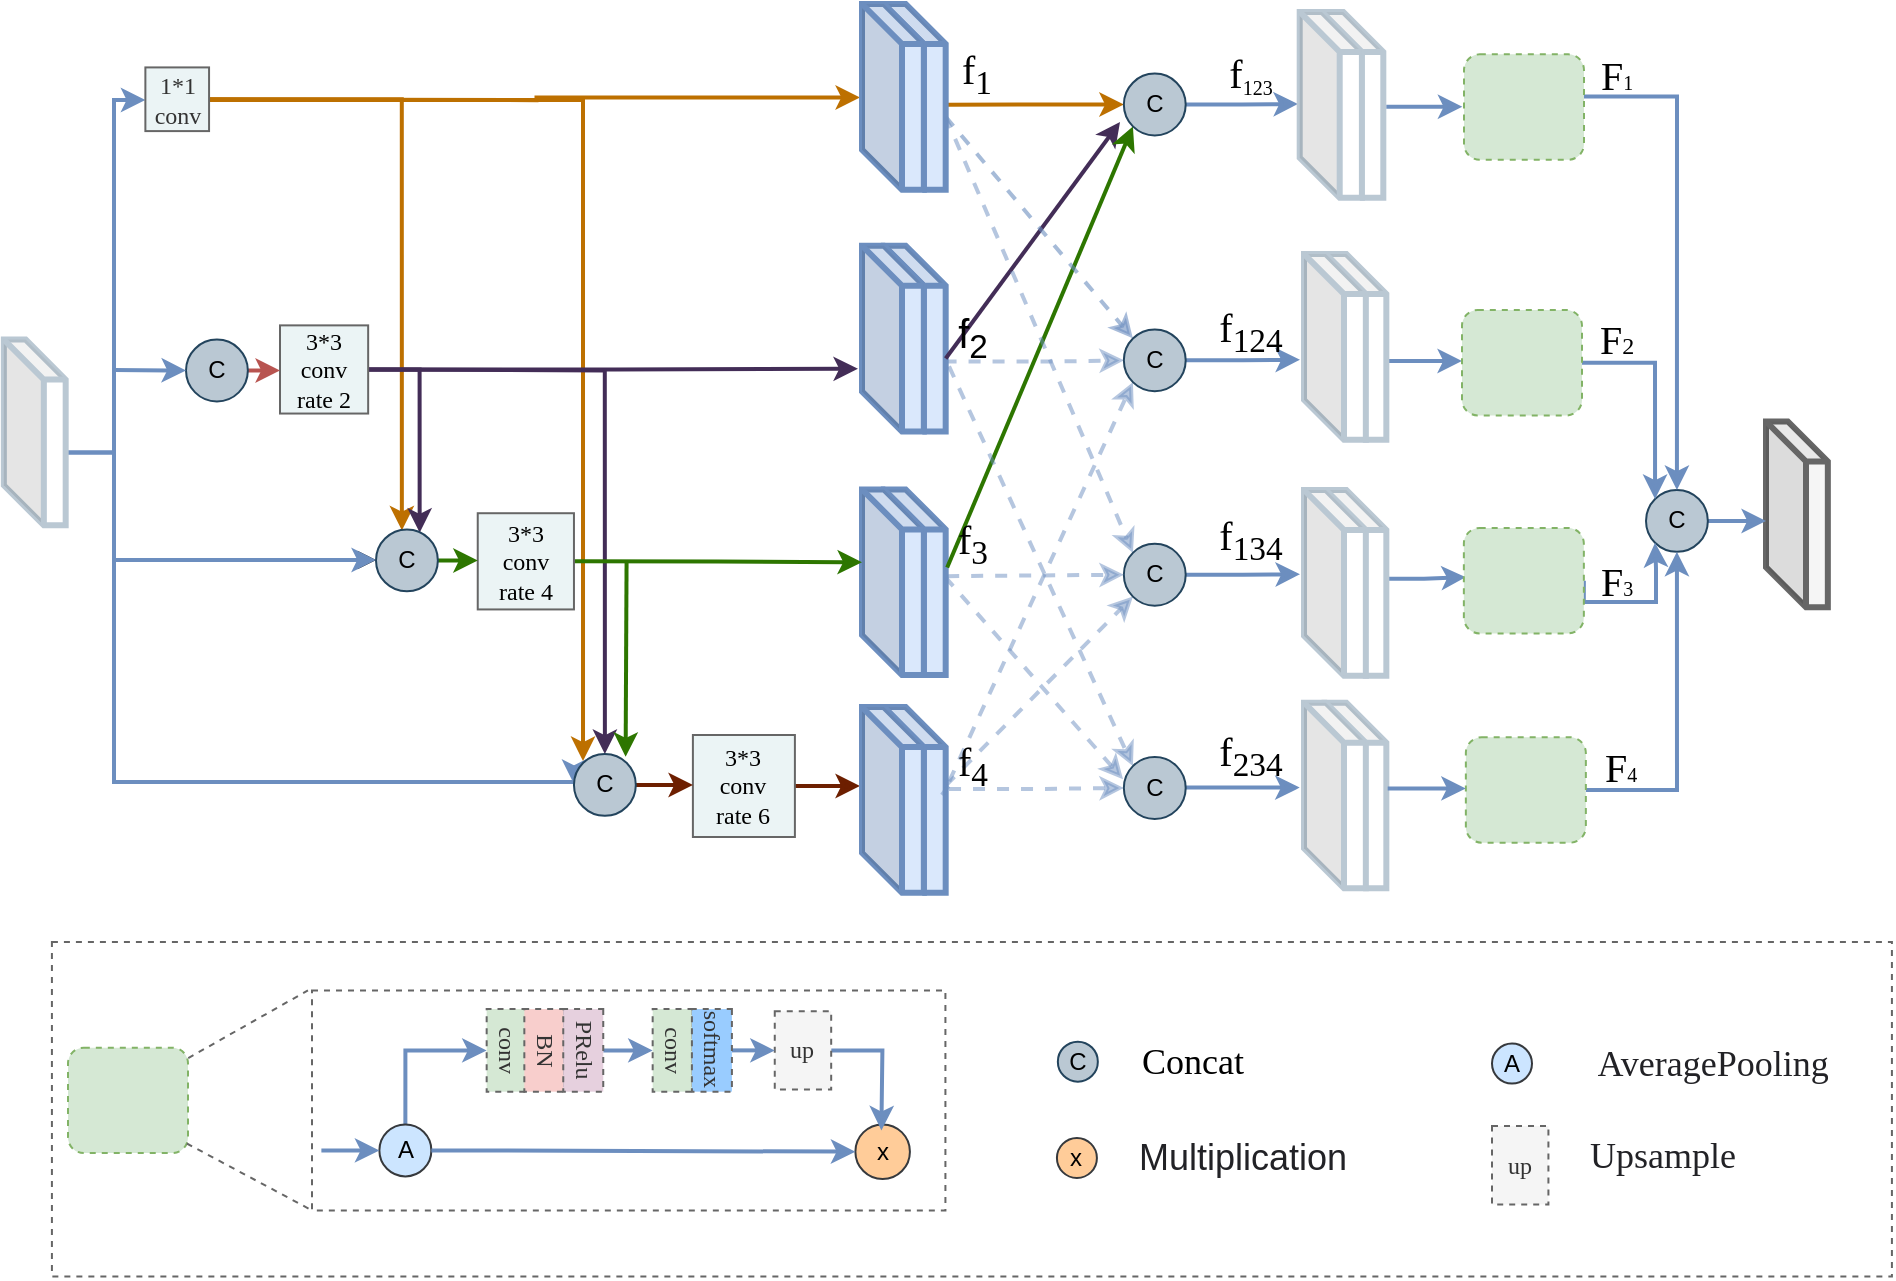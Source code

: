 <mxfile version="15.2.9" type="github">
  <diagram id="ucmeDUE8PjvUyTsY_A71" name="Page-1">
    <mxGraphModel dx="2452" dy="-322" grid="1" gridSize="10" guides="1" tooltips="1" connect="1" arrows="1" fold="1" page="1" pageScale="1" pageWidth="827" pageHeight="1169" math="0" shadow="0">
      <root>
        <mxCell id="0" />
        <mxCell id="1" parent="0" />
        <mxCell id="ZjDHKOjExT786DWHT1Mi-3" style="edgeStyle=orthogonalEdgeStyle;rounded=0;orthogonalLoop=1;jettySize=auto;html=1;exitX=0;exitY=0;exitDx=30.922;exitDy=56.429;exitPerimeter=0;strokeColor=#6C8EBF;strokeWidth=2;" parent="1" target="WGSE6rdhL_hBCYRlnlbb-167" edge="1">
          <mxGeometry relative="1" as="geometry">
            <mxPoint x="-580.158" y="1605.239" as="sourcePoint" />
            <mxPoint x="-541" y="1439" as="targetPoint" />
            <Array as="points">
              <mxPoint x="-553" y="1605" />
              <mxPoint x="-553" y="1429" />
            </Array>
          </mxGeometry>
        </mxCell>
        <mxCell id="cVw8dc1-TvIYtdiTkvWI-6" style="edgeStyle=orthogonalEdgeStyle;rounded=0;orthogonalLoop=1;jettySize=auto;html=1;exitX=0;exitY=0;exitDx=30.922;exitDy=56.429;exitPerimeter=0;strokeColor=#6C8EBF;strokeWidth=2;" edge="1" parent="1">
          <mxGeometry relative="1" as="geometry">
            <mxPoint x="-580.158" y="1605.239" as="sourcePoint" />
            <mxPoint x="-323" y="1771" as="targetPoint" />
            <Array as="points">
              <mxPoint x="-553" y="1605" />
              <mxPoint x="-553" y="1770" />
              <mxPoint x="-323" y="1770" />
            </Array>
          </mxGeometry>
        </mxCell>
        <mxCell id="WGSE6rdhL_hBCYRlnlbb-162" value="" style="shape=cube;whiteSpace=wrap;html=1;boundedLbl=1;backgroundOutline=1;darkOpacity=0.05;darkOpacity2=0.1;strokeColor=#BAC8D3;strokeWidth=3;" parent="1" vertex="1">
          <mxGeometry x="-608.08" y="1548.811" width="30.922" height="92.857" as="geometry" />
        </mxCell>
        <mxCell id="ZjDHKOjExT786DWHT1Mi-12" style="edgeStyle=orthogonalEdgeStyle;rounded=0;orthogonalLoop=1;jettySize=auto;html=1;exitX=1;exitY=0.5;exitDx=0;exitDy=0;entryX=0;entryY=0;entryDx=0;entryDy=0;strokeColor=#BD7000;strokeWidth=2;fillColor=#f0a30a;" parent="1" edge="1">
          <mxGeometry relative="1" as="geometry">
            <mxPoint x="-509.47" y="1436.52" as="sourcePoint" />
            <mxPoint x="-318.488" y="1759.525" as="targetPoint" />
            <Array as="points">
              <mxPoint x="-509" y="1429" />
              <mxPoint x="-318" y="1429" />
            </Array>
          </mxGeometry>
        </mxCell>
        <mxCell id="cVw8dc1-TvIYtdiTkvWI-1" style="edgeStyle=orthogonalEdgeStyle;rounded=0;orthogonalLoop=1;jettySize=auto;html=1;exitX=1;exitY=0.5;exitDx=0;exitDy=0;fillColor=#f0a30a;strokeColor=#BD7000;strokeWidth=2;entryX=-0.032;entryY=0.503;entryDx=0;entryDy=0;entryPerimeter=0;" edge="1" parent="1" target="WGSE6rdhL_hBCYRlnlbb-219">
          <mxGeometry relative="1" as="geometry">
            <mxPoint x="-160" y="1430" as="targetPoint" />
            <mxPoint x="-505.47" y="1428.63" as="sourcePoint" />
          </mxGeometry>
        </mxCell>
        <mxCell id="cVw8dc1-TvIYtdiTkvWI-8" style="edgeStyle=orthogonalEdgeStyle;rounded=0;orthogonalLoop=1;jettySize=auto;html=1;exitX=1;exitY=0.5;exitDx=0;exitDy=0;entryX=0.418;entryY=0.015;entryDx=0;entryDy=0;entryPerimeter=0;fillColor=#f0a30a;strokeColor=#BD7000;strokeWidth=2;" edge="1" parent="1" source="WGSE6rdhL_hBCYRlnlbb-167" target="WGSE6rdhL_hBCYRlnlbb-180">
          <mxGeometry relative="1" as="geometry" />
        </mxCell>
        <mxCell id="WGSE6rdhL_hBCYRlnlbb-167" value="&lt;font face=&quot;Times New Roman&quot;&gt;1*1&lt;br&gt;conv&lt;/font&gt;" style="whiteSpace=wrap;html=1;aspect=fixed;strokeWidth=1;fillColor=#EBF4F5;strokeColor=#666666;fontColor=#333333;" parent="1" vertex="1">
          <mxGeometry x="-537.31" y="1412.71" width="31.84" height="31.84" as="geometry" />
        </mxCell>
        <mxCell id="WGSE6rdhL_hBCYRlnlbb-168" style="edgeStyle=orthogonalEdgeStyle;rounded=0;orthogonalLoop=1;jettySize=auto;html=1;exitX=1;exitY=0.5;exitDx=0;exitDy=0;strokeWidth=2;fillColor=#76608a;strokeColor=#432D57;entryX=-0.065;entryY=0.663;entryDx=0;entryDy=0;entryPerimeter=0;" parent="1" source="WGSE6rdhL_hBCYRlnlbb-171" target="WGSE6rdhL_hBCYRlnlbb-220" edge="1">
          <mxGeometry relative="1" as="geometry">
            <mxPoint x="-157" y="1564" as="targetPoint" />
          </mxGeometry>
        </mxCell>
        <mxCell id="cVw8dc1-TvIYtdiTkvWI-9" style="edgeStyle=orthogonalEdgeStyle;rounded=0;orthogonalLoop=1;jettySize=auto;html=1;exitX=1;exitY=0.5;exitDx=0;exitDy=0;entryX=0.706;entryY=0.051;entryDx=0;entryDy=0;entryPerimeter=0;fillColor=#76608a;strokeColor=#432D57;strokeWidth=2;" edge="1" parent="1" source="WGSE6rdhL_hBCYRlnlbb-171" target="WGSE6rdhL_hBCYRlnlbb-180">
          <mxGeometry relative="1" as="geometry">
            <mxPoint x="-390" y="1630" as="targetPoint" />
          </mxGeometry>
        </mxCell>
        <mxCell id="cVw8dc1-TvIYtdiTkvWI-10" style="edgeStyle=orthogonalEdgeStyle;rounded=0;orthogonalLoop=1;jettySize=auto;html=1;exitX=1;exitY=0.5;exitDx=0;exitDy=0;fillColor=#76608a;strokeColor=#432D57;strokeWidth=2;entryX=0.5;entryY=0;entryDx=0;entryDy=0;" edge="1" parent="1" target="WGSE6rdhL_hBCYRlnlbb-182">
          <mxGeometry relative="1" as="geometry">
            <mxPoint x="-427.92" y="1563.73" as="sourcePoint" />
            <mxPoint x="-309.555" y="1737.997" as="targetPoint" />
          </mxGeometry>
        </mxCell>
        <mxCell id="WGSE6rdhL_hBCYRlnlbb-171" value="&lt;font face=&quot;Times New Roman&quot;&gt;3*3&lt;br&gt;conv&lt;br&gt;rate 2&lt;/font&gt;" style="whiteSpace=wrap;html=1;aspect=fixed;strokeWidth=1;fillColor=#EBF4F5;strokeColor=#666666;" parent="1" vertex="1">
          <mxGeometry x="-470" y="1541.69" width="44.08" height="44.08" as="geometry" />
        </mxCell>
        <mxCell id="cVw8dc1-TvIYtdiTkvWI-24" style="edgeStyle=orthogonalEdgeStyle;rounded=0;orthogonalLoop=1;jettySize=auto;html=1;exitX=1;exitY=0.5;exitDx=0;exitDy=0;strokeColor=#6D1F00;strokeWidth=2;" edge="1" parent="1" source="WGSE6rdhL_hBCYRlnlbb-176">
          <mxGeometry relative="1" as="geometry">
            <mxPoint x="-180" y="1772" as="targetPoint" />
          </mxGeometry>
        </mxCell>
        <mxCell id="WGSE6rdhL_hBCYRlnlbb-176" value="&lt;font face=&quot;Times New Roman&quot;&gt;3*3&lt;br&gt;conv&lt;br&gt;rate 6&lt;/font&gt;" style="whiteSpace=wrap;html=1;aspect=fixed;strokeWidth=1;fillColor=#EBF4F5;strokeColor=#666666;" parent="1" vertex="1">
          <mxGeometry x="-263.55" y="1746.5" width="51" height="51" as="geometry" />
        </mxCell>
        <mxCell id="ZjDHKOjExT786DWHT1Mi-14" style="edgeStyle=orthogonalEdgeStyle;rounded=0;orthogonalLoop=1;jettySize=auto;html=1;exitX=1;exitY=0.5;exitDx=0;exitDy=0;entryX=0;entryY=0.5;entryDx=0;entryDy=0;strokeColor=#6D1F00;strokeWidth=2;fillColor=#a0522d;" parent="1" source="WGSE6rdhL_hBCYRlnlbb-182" target="WGSE6rdhL_hBCYRlnlbb-176" edge="1">
          <mxGeometry relative="1" as="geometry" />
        </mxCell>
        <mxCell id="WGSE6rdhL_hBCYRlnlbb-182" value="C" style="ellipse;whiteSpace=wrap;html=1;aspect=fixed;strokeColor=#23445d;strokeWidth=1;fillColor=#bac8d3;" parent="1" vertex="1">
          <mxGeometry x="-323.016" y="1755.997" width="30.922" height="30.922" as="geometry" />
        </mxCell>
        <mxCell id="WGSE6rdhL_hBCYRlnlbb-183" style="edgeStyle=orthogonalEdgeStyle;rounded=0;orthogonalLoop=1;jettySize=auto;html=1;exitX=1.019;exitY=0.542;exitDx=0;exitDy=0;exitPerimeter=0;fillColor=#f0a30a;strokeColor=#BD7000;strokeWidth=2;entryX=0;entryY=0.5;entryDx=0;entryDy=0;" parent="1" source="WGSE6rdhL_hBCYRlnlbb-184" target="WGSE6rdhL_hBCYRlnlbb-201" edge="1">
          <mxGeometry relative="1" as="geometry">
            <mxPoint x="145.92" y="1437.81" as="targetPoint" />
          </mxGeometry>
        </mxCell>
        <mxCell id="WGSE6rdhL_hBCYRlnlbb-184" value="" style="shape=cube;whiteSpace=wrap;html=1;boundedLbl=1;backgroundOutline=1;darkOpacity=0.05;darkOpacity2=0.1;strokeColor=#6c8ebf;strokeWidth=3;fillColor=#dae8fc;" parent="1" vertex="1">
          <mxGeometry x="-168.08" y="1381.001" width="30.922" height="92.857" as="geometry" />
        </mxCell>
        <mxCell id="ZjDHKOjExT786DWHT1Mi-16" style="edgeStyle=orthogonalEdgeStyle;rounded=0;orthogonalLoop=1;jettySize=auto;html=1;exitX=0.044;exitY=0.881;exitDx=0;exitDy=0;exitPerimeter=0;entryX=0;entryY=0.5;entryDx=0;entryDy=0;strokeColor=#6C8EBF;strokeWidth=2;opacity=50;dashed=1;" parent="1" source="GUt-SkPFksqqKjLSICWc-10" target="WGSE6rdhL_hBCYRlnlbb-203" edge="1">
          <mxGeometry relative="1" as="geometry" />
        </mxCell>
        <mxCell id="WGSE6rdhL_hBCYRlnlbb-186" value="" style="shape=cube;whiteSpace=wrap;html=1;boundedLbl=1;backgroundOutline=1;darkOpacity=0.05;darkOpacity2=0.1;strokeColor=#6c8ebf;strokeWidth=3;fillColor=#dae8fc;" parent="1" vertex="1">
          <mxGeometry x="-168.08" y="1501.841" width="30.922" height="92.857" as="geometry" />
        </mxCell>
        <mxCell id="WGSE6rdhL_hBCYRlnlbb-188" value="" style="shape=cube;whiteSpace=wrap;html=1;boundedLbl=1;backgroundOutline=1;darkOpacity=0.05;darkOpacity2=0.1;strokeColor=#6c8ebf;strokeWidth=3;fillColor=#dae8fc;" parent="1" vertex="1">
          <mxGeometry x="-168.08" y="1623.701" width="30.922" height="92.857" as="geometry" />
        </mxCell>
        <mxCell id="ZjDHKOjExT786DWHT1Mi-32" style="edgeStyle=orthogonalEdgeStyle;rounded=0;orthogonalLoop=1;jettySize=auto;html=1;exitX=1.054;exitY=0.441;exitDx=0;exitDy=0;exitPerimeter=0;entryX=0;entryY=0.5;entryDx=0;entryDy=0;strokeColor=#6C8EBF;strokeWidth=2;opacity=50;dashed=1;" parent="1" source="WGSE6rdhL_hBCYRlnlbb-190" target="WGSE6rdhL_hBCYRlnlbb-207" edge="1">
          <mxGeometry relative="1" as="geometry" />
        </mxCell>
        <mxCell id="WGSE6rdhL_hBCYRlnlbb-190" value="" style="shape=cube;whiteSpace=wrap;html=1;boundedLbl=1;backgroundOutline=1;darkOpacity=0.05;darkOpacity2=0.1;strokeColor=#6c8ebf;strokeWidth=3;fillColor=#dae8fc;" parent="1" vertex="1">
          <mxGeometry x="-168.08" y="1732.561" width="30.922" height="92.857" as="geometry" />
        </mxCell>
        <mxCell id="WGSE6rdhL_hBCYRlnlbb-191" value="" style="endArrow=classic;html=1;entryX=-0.062;entryY=0.782;entryDx=0;entryDy=0;strokeWidth=2;fillColor=#76608a;strokeColor=#432D57;exitX=0;exitY=0;exitDx=30.922;exitDy=56.429;exitPerimeter=0;entryPerimeter=0;" parent="1" source="WGSE6rdhL_hBCYRlnlbb-186" target="WGSE6rdhL_hBCYRlnlbb-201" edge="1">
          <mxGeometry width="50" height="50" relative="1" as="geometry">
            <mxPoint x="6.84" y="1567.84" as="sourcePoint" />
            <mxPoint x="143.91" y="1453.765" as="targetPoint" />
          </mxGeometry>
        </mxCell>
        <mxCell id="WGSE6rdhL_hBCYRlnlbb-192" value="" style="endArrow=classic;html=1;fillColor=#60a917;strokeColor=#2D7600;strokeWidth=2;exitX=1.024;exitY=0.421;exitDx=0;exitDy=0;exitPerimeter=0;entryX=0;entryY=1;entryDx=0;entryDy=0;startArrow=none;" parent="1" source="WGSE6rdhL_hBCYRlnlbb-188" target="WGSE6rdhL_hBCYRlnlbb-201" edge="1">
          <mxGeometry width="50" height="50" relative="1" as="geometry">
            <mxPoint x="-45" y="1670" as="sourcePoint" />
            <mxPoint x="145.92" y="1455.81" as="targetPoint" />
          </mxGeometry>
        </mxCell>
        <mxCell id="WGSE6rdhL_hBCYRlnlbb-193" value="" style="endArrow=classic;html=1;startArrow=none;exitX=0;exitY=0;exitDx=30.922;exitDy=56.429;exitPerimeter=0;fillColor=#dae8fc;strokeColor=#6c8ebf;strokeWidth=2;entryX=0;entryY=0;entryDx=0;entryDy=0;dashed=1;opacity=60;" parent="1" source="WGSE6rdhL_hBCYRlnlbb-184" target="WGSE6rdhL_hBCYRlnlbb-203" edge="1">
          <mxGeometry width="50" height="50" relative="1" as="geometry">
            <mxPoint x="15" y="1450" as="sourcePoint" />
            <mxPoint x="146" y="1550" as="targetPoint" />
          </mxGeometry>
        </mxCell>
        <mxCell id="WGSE6rdhL_hBCYRlnlbb-194" value="" style="endArrow=classic;html=1;exitX=1.057;exitY=0.4;exitDx=0;exitDy=0;exitPerimeter=0;fillColor=#dae8fc;strokeColor=#6c8ebf;strokeWidth=2;entryX=0;entryY=1;entryDx=0;entryDy=0;dashed=1;opacity=50;" parent="1" source="WGSE6rdhL_hBCYRlnlbb-190" target="WGSE6rdhL_hBCYRlnlbb-203" edge="1">
          <mxGeometry width="50" height="50" relative="1" as="geometry">
            <mxPoint x="6.84" y="1753.56" as="sourcePoint" />
            <mxPoint x="146" y="1570" as="targetPoint" />
          </mxGeometry>
        </mxCell>
        <mxCell id="WGSE6rdhL_hBCYRlnlbb-195" value="" style="endArrow=classic;html=1;entryX=0;entryY=0;entryDx=0;entryDy=0;fillColor=#dae8fc;strokeColor=#6c8ebf;strokeWidth=2;exitX=0;exitY=0;exitDx=30.922;exitDy=56.429;exitPerimeter=0;dashed=1;opacity=50;" parent="1" source="WGSE6rdhL_hBCYRlnlbb-184" target="WGSE6rdhL_hBCYRlnlbb-205" edge="1">
          <mxGeometry width="50" height="50" relative="1" as="geometry">
            <mxPoint x="-75" y="1450" as="sourcePoint" />
            <mxPoint x="145.92" y="1655.099" as="targetPoint" />
          </mxGeometry>
        </mxCell>
        <mxCell id="WGSE6rdhL_hBCYRlnlbb-196" value="" style="endArrow=classic;html=1;fillColor=#dae8fc;strokeColor=#6c8ebf;strokeWidth=2;entryX=0;entryY=1;entryDx=0;entryDy=0;dashed=1;opacity=50;startArrow=none;exitX=1.005;exitY=0.421;exitDx=0;exitDy=0;exitPerimeter=0;" parent="1" source="WGSE6rdhL_hBCYRlnlbb-190" target="WGSE6rdhL_hBCYRlnlbb-205" edge="1">
          <mxGeometry width="50" height="50" relative="1" as="geometry">
            <mxPoint x="-130" y="1763" as="sourcePoint" />
            <mxPoint x="145.92" y="1688.81" as="targetPoint" />
          </mxGeometry>
        </mxCell>
        <mxCell id="WGSE6rdhL_hBCYRlnlbb-197" value="" style="endArrow=classic;html=1;entryX=0;entryY=0;entryDx=0;entryDy=0;fillColor=#dae8fc;strokeColor=#6c8ebf;strokeWidth=2;exitX=0.119;exitY=0.964;exitDx=0;exitDy=0;exitPerimeter=0;dashed=1;opacity=50;" parent="1" source="GUt-SkPFksqqKjLSICWc-10" target="WGSE6rdhL_hBCYRlnlbb-207" edge="1">
          <mxGeometry width="50" height="50" relative="1" as="geometry">
            <mxPoint x="-45" y="1576" as="sourcePoint" />
            <mxPoint x="145.92" y="1747.959" as="targetPoint" />
          </mxGeometry>
        </mxCell>
        <mxCell id="WGSE6rdhL_hBCYRlnlbb-198" value="" style="endArrow=classic;html=1;fillColor=#dae8fc;strokeColor=#6c8ebf;strokeWidth=2;opacity=50;dashed=1;exitX=0.993;exitY=0.472;exitDx=0;exitDy=0;exitPerimeter=0;entryX=-0.013;entryY=0.358;entryDx=0;entryDy=0;entryPerimeter=0;" parent="1" source="WGSE6rdhL_hBCYRlnlbb-188" target="WGSE6rdhL_hBCYRlnlbb-207" edge="1">
          <mxGeometry width="50" height="50" relative="1" as="geometry">
            <mxPoint x="-137" y="1680" as="sourcePoint" />
            <mxPoint x="-48" y="1783" as="targetPoint" />
          </mxGeometry>
        </mxCell>
        <mxCell id="WGSE6rdhL_hBCYRlnlbb-199" value="" style="shape=cube;whiteSpace=wrap;html=1;boundedLbl=1;backgroundOutline=1;darkOpacity=0.05;darkOpacity2=0.1;strokeColor=#666666;strokeWidth=3;fillColor=#f5f5f5;fontColor=#333333;" parent="1" vertex="1">
          <mxGeometry x="273.0" y="1589.731" width="30.922" height="92.857" as="geometry" />
        </mxCell>
        <mxCell id="cVw8dc1-TvIYtdiTkvWI-16" style="edgeStyle=orthogonalEdgeStyle;rounded=0;orthogonalLoop=1;jettySize=auto;html=1;exitX=1;exitY=0.5;exitDx=0;exitDy=0;strokeColor=#6C8EBF;strokeWidth=2;" edge="1" parent="1" source="WGSE6rdhL_hBCYRlnlbb-201">
          <mxGeometry relative="1" as="geometry">
            <mxPoint x="-18.154" y="1438.268" as="sourcePoint" />
            <mxPoint x="39" y="1431" as="targetPoint" />
          </mxGeometry>
        </mxCell>
        <mxCell id="WGSE6rdhL_hBCYRlnlbb-201" value="C" style="ellipse;whiteSpace=wrap;html=1;aspect=fixed;strokeColor=#23445d;strokeWidth=1;fillColor=#bac8d3;" parent="1" vertex="1">
          <mxGeometry x="-48.076" y="1415.807" width="30.922" height="30.922" as="geometry" />
        </mxCell>
        <mxCell id="cVw8dc1-TvIYtdiTkvWI-25" style="edgeStyle=orthogonalEdgeStyle;rounded=0;orthogonalLoop=1;jettySize=auto;html=1;exitX=1;exitY=0.5;exitDx=0;exitDy=0;strokeColor=#6C8EBF;strokeWidth=2;" edge="1" parent="1" source="WGSE6rdhL_hBCYRlnlbb-203">
          <mxGeometry relative="1" as="geometry">
            <mxPoint x="40.0" y="1558.897" as="targetPoint" />
          </mxGeometry>
        </mxCell>
        <mxCell id="WGSE6rdhL_hBCYRlnlbb-203" value="C" style="ellipse;whiteSpace=wrap;html=1;aspect=fixed;strokeColor=#23445d;strokeWidth=1;fillColor=#bac8d3;" parent="1" vertex="1">
          <mxGeometry x="-48.076" y="1543.687" width="30.922" height="30.922" as="geometry" />
        </mxCell>
        <mxCell id="cVw8dc1-TvIYtdiTkvWI-29" style="edgeStyle=orthogonalEdgeStyle;rounded=0;orthogonalLoop=1;jettySize=auto;html=1;exitX=1;exitY=0.5;exitDx=0;exitDy=0;strokeColor=#6C8EBF;strokeWidth=2;" edge="1" parent="1" source="WGSE6rdhL_hBCYRlnlbb-205">
          <mxGeometry relative="1" as="geometry">
            <mxPoint x="40" y="1666.143" as="targetPoint" />
          </mxGeometry>
        </mxCell>
        <mxCell id="WGSE6rdhL_hBCYRlnlbb-205" value="C" style="ellipse;whiteSpace=wrap;html=1;aspect=fixed;strokeColor=#23445d;strokeWidth=1;fillColor=#bac8d3;" parent="1" vertex="1">
          <mxGeometry x="-48.076" y="1650.917" width="30.922" height="30.922" as="geometry" />
        </mxCell>
        <mxCell id="tzJaH0j9fJQoNtwnt7KF-12" style="edgeStyle=orthogonalEdgeStyle;rounded=0;orthogonalLoop=1;jettySize=auto;html=1;exitX=1;exitY=0.5;exitDx=0;exitDy=0;strokeWidth=2;fillColor=#dae8fc;strokeColor=#6c8ebf;" parent="1" edge="1">
          <mxGeometry relative="1" as="geometry">
            <mxPoint x="39.84" y="1772.8" as="targetPoint" />
            <mxPoint x="-18.314" y="1772.788" as="sourcePoint" />
          </mxGeometry>
        </mxCell>
        <mxCell id="WGSE6rdhL_hBCYRlnlbb-207" value="C" style="ellipse;whiteSpace=wrap;html=1;aspect=fixed;strokeColor=#23445d;strokeWidth=1;fillColor=#bac8d3;" parent="1" vertex="1">
          <mxGeometry x="-48.076" y="1757.527" width="30.922" height="30.922" as="geometry" />
        </mxCell>
        <mxCell id="WGSE6rdhL_hBCYRlnlbb-208" value="" style="shape=cube;whiteSpace=wrap;html=1;boundedLbl=1;backgroundOutline=1;darkOpacity=0.05;darkOpacity2=0.1;strokeColor=#BAC8D3;strokeWidth=3;" parent="1" vertex="1">
          <mxGeometry x="50.74" y="1384.981" width="30.922" height="92.857" as="geometry" />
        </mxCell>
        <mxCell id="ZjDHKOjExT786DWHT1Mi-47" style="edgeStyle=orthogonalEdgeStyle;rounded=0;orthogonalLoop=1;jettySize=auto;html=1;exitX=0;exitY=0;exitDx=30.922;exitDy=56.429;exitPerimeter=0;entryX=0;entryY=0.5;entryDx=0;entryDy=0;strokeColor=#6C8EBF;strokeWidth=2;" parent="1" target="ZjDHKOjExT786DWHT1Mi-35" edge="1">
          <mxGeometry relative="1" as="geometry">
            <mxPoint x="83.172" y="1559.459" as="sourcePoint" />
            <mxPoint x="118.0" y="1560.365" as="targetPoint" />
          </mxGeometry>
        </mxCell>
        <mxCell id="WGSE6rdhL_hBCYRlnlbb-209" value="" style="shape=cube;whiteSpace=wrap;html=1;boundedLbl=1;backgroundOutline=1;darkOpacity=0.05;darkOpacity2=0.1;strokeColor=#BAC8D3;strokeWidth=3;" parent="1" vertex="1">
          <mxGeometry x="52.25" y="1506.031" width="30.922" height="92.857" as="geometry" />
        </mxCell>
        <mxCell id="WGSE6rdhL_hBCYRlnlbb-210" value="" style="shape=cube;whiteSpace=wrap;html=1;boundedLbl=1;backgroundOutline=1;darkOpacity=0.05;darkOpacity2=0.1;strokeColor=#BAC8D3;strokeWidth=3;" parent="1" vertex="1">
          <mxGeometry x="52.25" y="1730.328" width="30.922" height="92.857" as="geometry" />
        </mxCell>
        <mxCell id="WGSE6rdhL_hBCYRlnlbb-242" style="edgeStyle=orthogonalEdgeStyle;rounded=0;orthogonalLoop=1;jettySize=auto;html=1;exitX=0;exitY=0;exitDx=30.922;exitDy=56.429;exitPerimeter=0;fillColor=#dae8fc;strokeColor=#6c8ebf;strokeWidth=2;entryX=0.017;entryY=0.467;entryDx=0;entryDy=0;entryPerimeter=0;" parent="1" edge="1" target="ZjDHKOjExT786DWHT1Mi-36">
          <mxGeometry relative="1" as="geometry">
            <mxPoint x="120" y="1668" as="targetPoint" />
            <mxPoint x="83.172" y="1668.427" as="sourcePoint" />
            <Array as="points">
              <mxPoint x="102" y="1668" />
            </Array>
          </mxGeometry>
        </mxCell>
        <mxCell id="WGSE6rdhL_hBCYRlnlbb-211" value="" style="shape=cube;whiteSpace=wrap;html=1;boundedLbl=1;backgroundOutline=1;darkOpacity=0.05;darkOpacity2=0.1;strokeColor=#BAC8D3;strokeWidth=3;" parent="1" vertex="1">
          <mxGeometry x="52.25" y="1623.998" width="30.922" height="92.857" as="geometry" />
        </mxCell>
        <mxCell id="WGSE6rdhL_hBCYRlnlbb-219" value="" style="shape=cube;whiteSpace=wrap;html=1;boundedLbl=1;backgroundOutline=1;darkOpacity=0.05;darkOpacity2=0.1;strokeColor=#6c8ebf;strokeWidth=3;fillColor=#dae8fc;" parent="1" vertex="1">
          <mxGeometry x="-179.0" y="1381.001" width="30.922" height="92.857" as="geometry" />
        </mxCell>
        <mxCell id="WGSE6rdhL_hBCYRlnlbb-220" value="" style="shape=cube;whiteSpace=wrap;html=1;boundedLbl=1;backgroundOutline=1;darkOpacity=0.05;darkOpacity2=0.1;strokeColor=#6c8ebf;strokeWidth=3;fillColor=#dae8fc;" parent="1" vertex="1">
          <mxGeometry x="-179.0" y="1501.841" width="30.922" height="92.857" as="geometry" />
        </mxCell>
        <mxCell id="WGSE6rdhL_hBCYRlnlbb-221" value="" style="shape=cube;whiteSpace=wrap;html=1;boundedLbl=1;backgroundOutline=1;darkOpacity=0.05;darkOpacity2=0.1;strokeColor=#6c8ebf;strokeWidth=3;fillColor=#dae8fc;" parent="1" vertex="1">
          <mxGeometry x="-179.0" y="1623.701" width="30.922" height="92.857" as="geometry" />
        </mxCell>
        <mxCell id="WGSE6rdhL_hBCYRlnlbb-222" value="" style="shape=cube;whiteSpace=wrap;html=1;boundedLbl=1;backgroundOutline=1;darkOpacity=0.05;darkOpacity2=0.1;strokeColor=#6c8ebf;strokeWidth=3;fillColor=#dae8fc;" parent="1" vertex="1">
          <mxGeometry x="-179.0" y="1732.561" width="30.922" height="92.857" as="geometry" />
        </mxCell>
        <mxCell id="WGSE6rdhL_hBCYRlnlbb-223" value="" style="shape=cube;whiteSpace=wrap;html=1;boundedLbl=1;backgroundOutline=1;darkOpacity=0.05;darkOpacity2=0.1;strokeColor=#BAC8D3;strokeWidth=3;" parent="1" vertex="1">
          <mxGeometry x="39.85" y="1384.98" width="31.1" height="92.86" as="geometry" />
        </mxCell>
        <mxCell id="WGSE6rdhL_hBCYRlnlbb-224" value="" style="shape=cube;whiteSpace=wrap;html=1;boundedLbl=1;backgroundOutline=1;darkOpacity=0.05;darkOpacity2=0.1;strokeColor=#BAC8D3;strokeWidth=3;" parent="1" vertex="1">
          <mxGeometry x="42.0" y="1506.031" width="30.922" height="92.857" as="geometry" />
        </mxCell>
        <mxCell id="WGSE6rdhL_hBCYRlnlbb-225" value="" style="shape=cube;whiteSpace=wrap;html=1;boundedLbl=1;backgroundOutline=1;darkOpacity=0.05;darkOpacity2=0.1;strokeColor=#BAC8D3;strokeWidth=3;" parent="1" vertex="1">
          <mxGeometry x="42.0" y="1623.998" width="30.922" height="92.857" as="geometry" />
        </mxCell>
        <mxCell id="WGSE6rdhL_hBCYRlnlbb-226" value="" style="shape=cube;whiteSpace=wrap;html=1;boundedLbl=1;backgroundOutline=1;darkOpacity=0.05;darkOpacity2=0.1;strokeColor=#BAC8D3;strokeWidth=3;" parent="1" vertex="1">
          <mxGeometry x="42.0" y="1730.328" width="30.922" height="92.857" as="geometry" />
        </mxCell>
        <mxCell id="WGSE6rdhL_hBCYRlnlbb-278" style="edgeStyle=orthogonalEdgeStyle;rounded=0;orthogonalLoop=1;jettySize=auto;html=1;exitX=1;exitY=0.5;exitDx=0;exitDy=0;fillColor=#dae8fc;strokeColor=#6c8ebf;strokeWidth=2;" parent="1" source="WGSE6rdhL_hBCYRlnlbb-273" edge="1">
          <mxGeometry relative="1" as="geometry">
            <mxPoint x="273" y="1640" as="targetPoint" />
          </mxGeometry>
        </mxCell>
        <mxCell id="WGSE6rdhL_hBCYRlnlbb-273" value="C" style="ellipse;whiteSpace=wrap;html=1;aspect=fixed;strokeColor=#23445d;strokeWidth=1;fillColor=#bac8d3;" parent="1" vertex="1">
          <mxGeometry x="213.004" y="1623.997" width="30.922" height="30.922" as="geometry" />
        </mxCell>
        <mxCell id="tzJaH0j9fJQoNtwnt7KF-18" value="&lt;font style=&quot;font-family: &amp;#34;times new roman&amp;#34; ; font-size: 20px&quot;&gt;f&lt;/font&gt;&lt;sub style=&quot;font-family: &amp;#34;times new roman&amp;#34;&quot;&gt;123&lt;/sub&gt;" style="text;html=1;resizable=0;autosize=1;align=center;verticalAlign=middle;points=[];fillColor=none;strokeColor=none;rounded=0;" parent="1" vertex="1">
          <mxGeometry x="-5.16" y="1401" width="40" height="30" as="geometry" />
        </mxCell>
        <mxCell id="tzJaH0j9fJQoNtwnt7KF-19" value="&lt;font face=&quot;Times New Roman&quot; style=&quot;font-size: 20px&quot;&gt;&lt;font style=&quot;font-size: 20px&quot;&gt;f&lt;/font&gt;&lt;sub&gt;124&lt;/sub&gt;&lt;/font&gt;" style="text;html=1;resizable=0;autosize=1;align=center;verticalAlign=middle;points=[];fillColor=none;strokeColor=none;rounded=0;" parent="1" vertex="1">
          <mxGeometry x="-10.16" y="1530.0" width="50" height="30" as="geometry" />
        </mxCell>
        <mxCell id="tzJaH0j9fJQoNtwnt7KF-20" value="&lt;font style=&quot;font-size: 20px&quot; face=&quot;Times New Roman&quot;&gt;&lt;font style=&quot;font-size: 20px&quot;&gt;f&lt;/font&gt;&lt;sub&gt;134&lt;/sub&gt;&lt;/font&gt;" style="text;html=1;resizable=0;autosize=1;align=center;verticalAlign=middle;points=[];fillColor=none;strokeColor=none;rounded=0;" parent="1" vertex="1">
          <mxGeometry x="-10.16" y="1634.16" width="50" height="30" as="geometry" />
        </mxCell>
        <mxCell id="tzJaH0j9fJQoNtwnt7KF-21" value="&lt;font style=&quot;font-size: 20px&quot; face=&quot;Times New Roman&quot;&gt;&lt;font style=&quot;font-size: 20px&quot;&gt;f&lt;/font&gt;&lt;sub&gt;234&lt;/sub&gt;&lt;/font&gt;" style="text;html=1;resizable=0;autosize=1;align=center;verticalAlign=middle;points=[];fillColor=none;strokeColor=none;rounded=0;" parent="1" vertex="1">
          <mxGeometry x="-10.15" y="1742" width="50" height="30" as="geometry" />
        </mxCell>
        <mxCell id="GUt-SkPFksqqKjLSICWc-1" value="C" style="ellipse;whiteSpace=wrap;html=1;aspect=fixed;strokeColor=#23445d;strokeWidth=1;fillColor=#bac8d3;" parent="1" vertex="1">
          <mxGeometry x="-81.08" y="1899.82" width="20" height="20" as="geometry" />
        </mxCell>
        <mxCell id="GUt-SkPFksqqKjLSICWc-2" value="&lt;font face=&quot;Times New Roman&quot; style=&quot;font-size: 18px&quot;&gt;Concat&lt;/font&gt;" style="text;html=1;resizable=0;autosize=1;align=center;verticalAlign=middle;points=[];fillColor=none;strokeColor=none;rounded=0;strokeWidth=2;" parent="1" vertex="1">
          <mxGeometry x="-49.16" y="1899.82" width="70" height="20" as="geometry" />
        </mxCell>
        <mxCell id="GUt-SkPFksqqKjLSICWc-3" value="A" style="ellipse;whiteSpace=wrap;html=1;aspect=fixed;strokeColor=#36393d;strokeWidth=1;fillColor=#cce5ff;" parent="1" vertex="1">
          <mxGeometry x="136.0" y="1900.78" width="20" height="20" as="geometry" />
        </mxCell>
        <mxCell id="GUt-SkPFksqqKjLSICWc-4" value="&lt;h1 class=&quot;el-tooltip d-ib title fs-xxl line-2&quot; tabindex=&quot;0&quot; style=&quot;padding: 0px ; margin: 0px ; box-sizing: border-box ; display: inline-block ; overflow: hidden ; word-break: break-all ; outline-width: 0px ; color: rgb(34 , 34 , 38) ; background-color: rgb(255 , 255 , 255) ; font-weight: normal&quot;&gt;&lt;font style=&quot;font-size: 18px&quot; face=&quot;Times New Roman&quot;&gt;AveragePooling&lt;/font&gt;&lt;/h1&gt;" style="text;html=1;resizable=0;autosize=1;align=center;verticalAlign=middle;points=[];fillColor=none;strokeColor=none;rounded=0;" parent="1" vertex="1">
          <mxGeometry x="180.58" y="1900.78" width="130" height="20" as="geometry" />
        </mxCell>
        <mxCell id="GUt-SkPFksqqKjLSICWc-5" value="x" style="ellipse;whiteSpace=wrap;html=1;aspect=fixed;strokeColor=#36393d;strokeWidth=1;fillColor=#ffcc99;" parent="1" vertex="1">
          <mxGeometry x="-182.31" y="1941.19" width="27.27" height="27.27" as="geometry" />
        </mxCell>
        <mxCell id="GUt-SkPFksqqKjLSICWc-9" value="&lt;font face=&quot;Times New Roman&quot; style=&quot;font-size: 20px&quot;&gt;&lt;font style=&quot;font-size: 20px&quot;&gt;f&lt;/font&gt;&lt;sub&gt;1&lt;/sub&gt;&lt;/font&gt;" style="text;html=1;resizable=0;autosize=1;align=center;verticalAlign=middle;points=[];fillColor=none;strokeColor=none;rounded=0;" parent="1" vertex="1">
          <mxGeometry x="-137.16" y="1401.0" width="30" height="30" as="geometry" />
        </mxCell>
        <mxCell id="GUt-SkPFksqqKjLSICWc-10" value="&lt;font style=&quot;font-size: 20px&quot;&gt;&lt;font style=&quot;font-size: 20px&quot;&gt;f&lt;/font&gt;&lt;font style=&quot;font-size: 20px&quot;&gt;&lt;sub&gt;2&lt;/sub&gt;&lt;/font&gt;&lt;/font&gt;" style="text;html=1;resizable=0;autosize=1;align=center;verticalAlign=middle;points=[];fillColor=none;strokeColor=none;rounded=0;" parent="1" vertex="1">
          <mxGeometry x="-139.04" y="1533.27" width="30" height="30" as="geometry" />
        </mxCell>
        <mxCell id="cVw8dc1-TvIYtdiTkvWI-12" value="" style="edgeStyle=orthogonalEdgeStyle;rounded=0;orthogonalLoop=1;jettySize=auto;html=1;strokeColor=#B85450;strokeWidth=2;" edge="1" parent="1" source="WGSE6rdhL_hBCYRlnlbb-178" target="WGSE6rdhL_hBCYRlnlbb-171">
          <mxGeometry relative="1" as="geometry">
            <Array as="points">
              <mxPoint x="-480" y="1564" />
              <mxPoint x="-480" y="1564" />
            </Array>
          </mxGeometry>
        </mxCell>
        <mxCell id="WGSE6rdhL_hBCYRlnlbb-178" value="C" style="ellipse;whiteSpace=wrap;html=1;aspect=fixed;strokeColor=#23445d;strokeWidth=1;fillColor=#bac8d3;" parent="1" vertex="1">
          <mxGeometry x="-516.996" y="1548.807" width="30.922" height="30.922" as="geometry" />
        </mxCell>
        <mxCell id="ZjDHKOjExT786DWHT1Mi-10" style="edgeStyle=orthogonalEdgeStyle;rounded=0;orthogonalLoop=1;jettySize=auto;html=1;exitX=1;exitY=0.5;exitDx=0;exitDy=0;strokeColor=#2D7600;strokeWidth=2;fillColor=#60a917;entryX=0;entryY=0;entryDx=0;entryDy=36.429;entryPerimeter=0;" parent="1" source="WGSE6rdhL_hBCYRlnlbb-174" edge="1" target="WGSE6rdhL_hBCYRlnlbb-221">
          <mxGeometry relative="1" as="geometry">
            <mxPoint x="-160" y="1660" as="targetPoint" />
          </mxGeometry>
        </mxCell>
        <mxCell id="WGSE6rdhL_hBCYRlnlbb-174" value="&lt;font face=&quot;Times New Roman&quot;&gt;3*3&lt;br&gt;conv&lt;br&gt;rate 4&lt;/font&gt;" style="whiteSpace=wrap;html=1;aspect=fixed;strokeWidth=1;fillColor=#EBF4F5;strokeColor=#666666;" parent="1" vertex="1">
          <mxGeometry x="-371.13" y="1635.61" width="48.11" height="48.11" as="geometry" />
        </mxCell>
        <mxCell id="ZjDHKOjExT786DWHT1Mi-7" value="" style="endArrow=classic;html=1;strokeColor=#6C8EBF;strokeWidth=2;entryX=0;entryY=0.5;entryDx=0;entryDy=0;" parent="1" target="WGSE6rdhL_hBCYRlnlbb-178" edge="1">
          <mxGeometry width="50" height="50" relative="1" as="geometry">
            <mxPoint x="-553" y="1564" as="sourcePoint" />
            <mxPoint x="-503.08" y="1519.03" as="targetPoint" />
          </mxGeometry>
        </mxCell>
        <mxCell id="ZjDHKOjExT786DWHT1Mi-11" value="" style="endArrow=classic;html=1;strokeColor=#2D7600;strokeWidth=2;entryX=0.706;entryY=0.046;entryDx=0;entryDy=0;fillColor=#60a917;entryPerimeter=0;" parent="1" edge="1">
          <mxGeometry width="50" height="50" relative="1" as="geometry">
            <mxPoint x="-296.72" y="1660.47" as="sourcePoint" />
            <mxPoint x="-297.185" y="1757.419" as="targetPoint" />
          </mxGeometry>
        </mxCell>
        <mxCell id="ZjDHKOjExT786DWHT1Mi-39" style="edgeStyle=orthogonalEdgeStyle;rounded=0;orthogonalLoop=1;jettySize=auto;html=1;strokeColor=#6C8EBF;strokeWidth=2;entryX=0.5;entryY=0;entryDx=0;entryDy=0;exitX=0.988;exitY=0.401;exitDx=0;exitDy=0;exitPerimeter=0;" parent="1" edge="1" target="WGSE6rdhL_hBCYRlnlbb-273" source="ZjDHKOjExT786DWHT1Mi-34">
          <mxGeometry relative="1" as="geometry">
            <mxPoint x="276" y="1611" as="targetPoint" />
            <mxPoint x="186" y="1445" as="sourcePoint" />
          </mxGeometry>
        </mxCell>
        <mxCell id="ZjDHKOjExT786DWHT1Mi-34" value="" style="rounded=1;whiteSpace=wrap;html=1;strokeColor=#82b366;fillColor=#d5e8d4;dashed=1;" parent="1" vertex="1">
          <mxGeometry x="122" y="1406.16" width="60" height="52.73" as="geometry" />
        </mxCell>
        <mxCell id="ZjDHKOjExT786DWHT1Mi-40" style="edgeStyle=orthogonalEdgeStyle;rounded=0;orthogonalLoop=1;jettySize=auto;html=1;exitX=1;exitY=0.5;exitDx=0;exitDy=0;entryX=0;entryY=0;entryDx=0;entryDy=0;strokeColor=#6C8EBF;strokeWidth=2;" parent="1" source="ZjDHKOjExT786DWHT1Mi-35" target="WGSE6rdhL_hBCYRlnlbb-273" edge="1">
          <mxGeometry relative="1" as="geometry" />
        </mxCell>
        <mxCell id="ZjDHKOjExT786DWHT1Mi-35" value="" style="rounded=1;whiteSpace=wrap;html=1;strokeColor=#82b366;fillColor=#d5e8d4;dashed=1;" parent="1" vertex="1">
          <mxGeometry x="121" y="1534" width="60" height="52.73" as="geometry" />
        </mxCell>
        <mxCell id="ZjDHKOjExT786DWHT1Mi-41" style="edgeStyle=orthogonalEdgeStyle;rounded=0;orthogonalLoop=1;jettySize=auto;html=1;exitX=1;exitY=0.5;exitDx=0;exitDy=0;entryX=0;entryY=1;entryDx=0;entryDy=0;strokeColor=#6C8EBF;strokeWidth=2;" parent="1" source="ZjDHKOjExT786DWHT1Mi-36" target="WGSE6rdhL_hBCYRlnlbb-273" edge="1">
          <mxGeometry relative="1" as="geometry">
            <Array as="points">
              <mxPoint x="218" y="1680" />
              <mxPoint x="218" y="1663" />
              <mxPoint x="218" y="1663" />
            </Array>
          </mxGeometry>
        </mxCell>
        <mxCell id="ZjDHKOjExT786DWHT1Mi-36" value="" style="rounded=1;whiteSpace=wrap;html=1;strokeColor=#82b366;fillColor=#d5e8d4;dashed=1;" parent="1" vertex="1">
          <mxGeometry x="121.93" y="1642.97" width="60" height="52.73" as="geometry" />
        </mxCell>
        <mxCell id="ZjDHKOjExT786DWHT1Mi-43" style="edgeStyle=orthogonalEdgeStyle;rounded=0;orthogonalLoop=1;jettySize=auto;html=1;exitX=1;exitY=0.5;exitDx=0;exitDy=0;entryX=0.5;entryY=1;entryDx=0;entryDy=0;strokeColor=#6C8EBF;strokeWidth=2;" parent="1" source="ZjDHKOjExT786DWHT1Mi-37" target="WGSE6rdhL_hBCYRlnlbb-273" edge="1">
          <mxGeometry relative="1" as="geometry" />
        </mxCell>
        <mxCell id="ZjDHKOjExT786DWHT1Mi-37" value="" style="rounded=1;whiteSpace=wrap;html=1;strokeColor=#82b366;fillColor=#d5e8d4;dashed=1;" parent="1" vertex="1">
          <mxGeometry x="122.93" y="1747.62" width="60" height="52.73" as="geometry" />
        </mxCell>
        <mxCell id="ZjDHKOjExT786DWHT1Mi-48" value="" style="rounded=1;whiteSpace=wrap;html=1;strokeColor=#82b366;fillColor=#d5e8d4;dashed=1;" parent="1" vertex="1">
          <mxGeometry x="-576" y="1902.82" width="60" height="52.73" as="geometry" />
        </mxCell>
        <mxCell id="ZjDHKOjExT786DWHT1Mi-68" style="edgeStyle=orthogonalEdgeStyle;rounded=0;orthogonalLoop=1;jettySize=auto;html=1;exitX=0.5;exitY=0;exitDx=0;exitDy=0;entryX=0.5;entryY=1;entryDx=0;entryDy=0;strokeColor=#6C8EBF;strokeWidth=2;" parent="1" source="ZjDHKOjExT786DWHT1Mi-49" target="ZjDHKOjExT786DWHT1Mi-57" edge="1">
          <mxGeometry relative="1" as="geometry" />
        </mxCell>
        <mxCell id="ZjDHKOjExT786DWHT1Mi-49" value="A" style="ellipse;whiteSpace=wrap;html=1;aspect=fixed;strokeColor=#36393d;strokeWidth=1;fillColor=#cce5ff;" parent="1" vertex="1">
          <mxGeometry x="-420.31" y="1941.19" width="26" height="26" as="geometry" />
        </mxCell>
        <mxCell id="ZjDHKOjExT786DWHT1Mi-53" style="edgeStyle=orthogonalEdgeStyle;rounded=0;orthogonalLoop=1;jettySize=auto;html=1;exitX=1;exitY=0.5;exitDx=0;exitDy=0;strokeColor=#6C8EBF;strokeWidth=2;" parent="1" source="ZjDHKOjExT786DWHT1Mi-52" edge="1">
          <mxGeometry relative="1" as="geometry">
            <mxPoint x="-169.31" y="1944.19" as="targetPoint" />
          </mxGeometry>
        </mxCell>
        <mxCell id="ZjDHKOjExT786DWHT1Mi-52" value="&lt;font face=&quot;Times New Roman&quot;&gt;up&lt;/font&gt;" style="rounded=0;whiteSpace=wrap;html=1;dashed=1;strokeColor=#666666;fillColor=#f5f5f5;fontColor=#333333;" parent="1" vertex="1">
          <mxGeometry x="-222.62" y="1884.6" width="28.21" height="39.18" as="geometry" />
        </mxCell>
        <mxCell id="ZjDHKOjExT786DWHT1Mi-55" value="" style="endArrow=classic;html=1;strokeColor=#6C8EBF;strokeWidth=2;entryX=0;entryY=0.5;entryDx=0;entryDy=0;exitX=1;exitY=0.5;exitDx=0;exitDy=0;" parent="1" source="ZjDHKOjExT786DWHT1Mi-49" target="GUt-SkPFksqqKjLSICWc-5" edge="1">
          <mxGeometry width="50" height="50" relative="1" as="geometry">
            <mxPoint x="-389.31" y="1955.19" as="sourcePoint" />
            <mxPoint x="-409.31" y="1914.19" as="targetPoint" />
          </mxGeometry>
        </mxCell>
        <mxCell id="ZjDHKOjExT786DWHT1Mi-57" value="&lt;font face=&quot;Times New Roman&quot;&gt;conv&lt;/font&gt;" style="rounded=0;whiteSpace=wrap;html=1;dashed=1;strokeColor=#666666;fillColor=#D5E8D4;fontColor=#333333;rotation=90;" parent="1" vertex="1">
          <mxGeometry x="-377.31" y="1894.19" width="41.29" height="20" as="geometry" />
        </mxCell>
        <mxCell id="ZjDHKOjExT786DWHT1Mi-62" value="&lt;font face=&quot;Times New Roman&quot;&gt;BN&lt;/font&gt;" style="rounded=0;whiteSpace=wrap;html=1;dashed=1;strokeColor=#666666;fillColor=#F8CECC;fontColor=#333333;rotation=90;" parent="1" vertex="1">
          <mxGeometry x="-358.48" y="1894.19" width="41.29" height="20" as="geometry" />
        </mxCell>
        <mxCell id="ZjDHKOjExT786DWHT1Mi-66" style="edgeStyle=orthogonalEdgeStyle;rounded=0;orthogonalLoop=1;jettySize=auto;html=1;exitX=0.5;exitY=0;exitDx=0;exitDy=0;entryX=0.5;entryY=1;entryDx=0;entryDy=0;strokeColor=#6C8EBF;strokeWidth=2;" parent="1" source="ZjDHKOjExT786DWHT1Mi-63" target="ZjDHKOjExT786DWHT1Mi-64" edge="1">
          <mxGeometry relative="1" as="geometry" />
        </mxCell>
        <mxCell id="ZjDHKOjExT786DWHT1Mi-63" value="&lt;font face=&quot;Times New Roman&quot;&gt;PRelu&lt;/font&gt;" style="rounded=0;whiteSpace=wrap;html=1;dashed=1;strokeColor=#666666;fillColor=#E6D0DE;fontColor=#333333;rotation=90;" parent="1" vertex="1">
          <mxGeometry x="-339.02" y="1894.19" width="41.29" height="20" as="geometry" />
        </mxCell>
        <mxCell id="ZjDHKOjExT786DWHT1Mi-64" value="&lt;font face=&quot;Times New Roman&quot;&gt;conv&lt;/font&gt;" style="rounded=0;whiteSpace=wrap;html=1;dashed=1;strokeColor=#666666;fillColor=#D5E8D4;fontColor=#333333;rotation=90;" parent="1" vertex="1">
          <mxGeometry x="-294.31" y="1894.19" width="41.29" height="20" as="geometry" />
        </mxCell>
        <mxCell id="ZjDHKOjExT786DWHT1Mi-67" style="edgeStyle=orthogonalEdgeStyle;rounded=0;orthogonalLoop=1;jettySize=auto;html=1;exitX=0.5;exitY=0;exitDx=0;exitDy=0;entryX=0;entryY=0.5;entryDx=0;entryDy=0;strokeColor=#6C8EBF;strokeWidth=2;" parent="1" source="ZjDHKOjExT786DWHT1Mi-65" target="ZjDHKOjExT786DWHT1Mi-52" edge="1">
          <mxGeometry relative="1" as="geometry" />
        </mxCell>
        <mxCell id="ZjDHKOjExT786DWHT1Mi-65" value="&lt;font face=&quot;Times New Roman&quot;&gt;softmax&lt;/font&gt;" style="rounded=0;whiteSpace=wrap;html=1;dashed=1;strokeColor=#666666;fillColor=#99CCFF;fontColor=#333333;rotation=90;" parent="1" vertex="1">
          <mxGeometry x="-274.69" y="1894.19" width="41.29" height="20" as="geometry" />
        </mxCell>
        <mxCell id="ZjDHKOjExT786DWHT1Mi-69" value="" style="endArrow=classic;html=1;strokeColor=#6C8EBF;strokeWidth=2;" parent="1" edge="1">
          <mxGeometry width="50" height="50" relative="1" as="geometry">
            <mxPoint x="-449.31" y="1954.19" as="sourcePoint" />
            <mxPoint x="-420.31" y="1954.19" as="targetPoint" />
          </mxGeometry>
        </mxCell>
        <mxCell id="ZjDHKOjExT786DWHT1Mi-70" value="" style="rounded=0;whiteSpace=wrap;html=1;dashed=1;strokeColor=#666666;fillColor=none;" parent="1" vertex="1">
          <mxGeometry x="-454" y="1874.19" width="316.71" height="110" as="geometry" />
        </mxCell>
        <mxCell id="ZjDHKOjExT786DWHT1Mi-73" value="" style="endArrow=none;html=1;strokeColor=#666666;strokeWidth=1;exitX=1.002;exitY=0.099;exitDx=0;exitDy=0;exitPerimeter=0;dashed=1;" parent="1" source="ZjDHKOjExT786DWHT1Mi-48" edge="1">
          <mxGeometry width="50" height="50" relative="1" as="geometry">
            <mxPoint x="-506.02" y="1924.19" as="sourcePoint" />
            <mxPoint x="-456.02" y="1874.19" as="targetPoint" />
          </mxGeometry>
        </mxCell>
        <mxCell id="ZjDHKOjExT786DWHT1Mi-74" value="" style="endArrow=none;html=1;dashed=1;strokeColor=#666666;strokeWidth=1;entryX=0;entryY=1;entryDx=0;entryDy=0;exitX=0.99;exitY=0.909;exitDx=0;exitDy=0;exitPerimeter=0;" parent="1" source="ZjDHKOjExT786DWHT1Mi-48" target="ZjDHKOjExT786DWHT1Mi-70" edge="1">
          <mxGeometry width="50" height="50" relative="1" as="geometry">
            <mxPoint x="-516" y="1944.19" as="sourcePoint" />
            <mxPoint x="-466" y="1894.19" as="targetPoint" />
          </mxGeometry>
        </mxCell>
        <mxCell id="ZjDHKOjExT786DWHT1Mi-75" value="x" style="ellipse;whiteSpace=wrap;html=1;aspect=fixed;strokeColor=#36393d;strokeWidth=1;fillColor=#ffcc99;" parent="1" vertex="1">
          <mxGeometry x="-81.54" y="1948" width="20" height="20" as="geometry" />
        </mxCell>
        <mxCell id="ZjDHKOjExT786DWHT1Mi-76" value="&lt;h1 class=&quot;el-tooltip d-ib title fs-xxl line-2&quot; tabindex=&quot;0&quot; style=&quot;padding: 0px ; margin: 0px ; box-sizing: border-box ; display: inline-block ; overflow: hidden ; word-break: break-all ; outline-width: 0px ; color: rgb(34 , 34 , 38) ; background-color: rgb(255 , 255 , 255) ; font-weight: normal&quot;&gt;&lt;font style=&quot;font-size: 18px&quot;&gt;Multiplication&lt;/font&gt;&lt;/h1&gt;" style="text;html=1;resizable=0;autosize=1;align=center;verticalAlign=middle;points=[];fillColor=none;strokeColor=none;rounded=0;" parent="1" vertex="1">
          <mxGeometry x="-49.16" y="1948" width="120" height="20" as="geometry" />
        </mxCell>
        <mxCell id="ZjDHKOjExT786DWHT1Mi-77" value="&lt;font face=&quot;Times New Roman&quot;&gt;up&lt;/font&gt;" style="rounded=0;whiteSpace=wrap;html=1;dashed=1;strokeColor=#666666;fillColor=#f5f5f5;fontColor=#333333;" parent="1" vertex="1">
          <mxGeometry x="136.0" y="1942.01" width="28.21" height="39.18" as="geometry" />
        </mxCell>
        <mxCell id="ZjDHKOjExT786DWHT1Mi-78" value="&lt;h1 class=&quot;el-tooltip d-ib title fs-xxl line-2&quot; tabindex=&quot;0&quot; style=&quot;padding: 0px ; margin: 0px ; box-sizing: border-box ; display: inline-block ; overflow: hidden ; word-break: break-all ; outline-width: 0px ; color: rgb(34 , 34 , 38) ; background-color: rgb(255 , 255 , 255) ; font-weight: normal&quot;&gt;&lt;font style=&quot;font-size: 18px&quot; face=&quot;Times New Roman&quot;&gt;Upsample&lt;/font&gt;&lt;/h1&gt;" style="text;html=1;resizable=0;autosize=1;align=center;verticalAlign=middle;points=[];fillColor=none;strokeColor=none;rounded=0;" parent="1" vertex="1">
          <mxGeometry x="175.58" y="1947.19" width="90" height="20" as="geometry" />
        </mxCell>
        <mxCell id="cVw8dc1-TvIYtdiTkvWI-5" style="edgeStyle=orthogonalEdgeStyle;rounded=0;orthogonalLoop=1;jettySize=auto;html=1;exitX=1;exitY=0.5;exitDx=0;exitDy=0;entryX=0;entryY=0.5;entryDx=0;entryDy=0;strokeColor=#2D7600;fillColor=#60a917;strokeWidth=2;" edge="1" parent="1" source="WGSE6rdhL_hBCYRlnlbb-180" target="WGSE6rdhL_hBCYRlnlbb-174">
          <mxGeometry relative="1" as="geometry" />
        </mxCell>
        <mxCell id="WGSE6rdhL_hBCYRlnlbb-180" value="C" style="ellipse;whiteSpace=wrap;html=1;aspect=fixed;strokeColor=#23445d;strokeWidth=1;fillColor=#bac8d3;" parent="1" vertex="1">
          <mxGeometry x="-421.996" y="1643.747" width="30.922" height="30.922" as="geometry" />
        </mxCell>
        <mxCell id="cVw8dc1-TvIYtdiTkvWI-4" value="" style="endArrow=classic;html=1;" edge="1" parent="1">
          <mxGeometry width="50" height="50" relative="1" as="geometry">
            <mxPoint x="-552" y="1659" as="sourcePoint" />
            <mxPoint x="-422" y="1659" as="targetPoint" />
          </mxGeometry>
        </mxCell>
        <mxCell id="cVw8dc1-TvIYtdiTkvWI-11" value="" style="endArrow=classic;html=1;strokeColor=#6C8EBF;strokeWidth=2;" edge="1" parent="1">
          <mxGeometry width="50" height="50" relative="1" as="geometry">
            <mxPoint x="-552" y="1658.97" as="sourcePoint" />
            <mxPoint x="-422" y="1658.97" as="targetPoint" />
          </mxGeometry>
        </mxCell>
        <mxCell id="cVw8dc1-TvIYtdiTkvWI-18" value="" style="endArrow=classic;html=1;strokeColor=#6C8EBF;strokeWidth=2;" edge="1" parent="1">
          <mxGeometry width="50" height="50" relative="1" as="geometry">
            <mxPoint x="83.17" y="1432.41" as="sourcePoint" />
            <mxPoint x="121.17" y="1432.41" as="targetPoint" />
          </mxGeometry>
        </mxCell>
        <mxCell id="cVw8dc1-TvIYtdiTkvWI-23" value="" style="endArrow=classic;html=1;strokeColor=#6C8EBF;strokeWidth=2;entryX=0;entryY=0.5;entryDx=0;entryDy=0;dashed=1;opacity=50;exitX=1.024;exitY=0.467;exitDx=0;exitDy=0;exitPerimeter=0;" edge="1" parent="1" source="WGSE6rdhL_hBCYRlnlbb-188" target="WGSE6rdhL_hBCYRlnlbb-205">
          <mxGeometry width="50" height="50" relative="1" as="geometry">
            <mxPoint x="-137" y="1680" as="sourcePoint" />
            <mxPoint x="-39.015" y="1673.812" as="targetPoint" />
          </mxGeometry>
        </mxCell>
        <mxCell id="GUt-SkPFksqqKjLSICWc-11" value="&lt;font face=&quot;Times New Roman&quot; style=&quot;font-size: 20px&quot;&gt;&lt;font style=&quot;font-size: 20px&quot;&gt;f&lt;/font&gt;&lt;font style=&quot;font-size: 20px&quot;&gt;&lt;sub&gt;3&lt;/sub&gt;&lt;/font&gt;&lt;/font&gt;" style="text;html=1;resizable=0;autosize=1;align=center;verticalAlign=middle;points=[];fillColor=none;strokeColor=none;rounded=0;" parent="1" vertex="1">
          <mxGeometry x="-139.04" y="1635.61" width="30" height="30" as="geometry" />
        </mxCell>
        <mxCell id="GUt-SkPFksqqKjLSICWc-12" value="&lt;font style=&quot;font-size: 20px&quot; face=&quot;Times New Roman&quot;&gt;&lt;font style=&quot;font-size: 20px&quot;&gt;f&lt;/font&gt;&lt;font style=&quot;font-size: 20px&quot;&gt;&lt;sub&gt;4&lt;/sub&gt;&lt;/font&gt;&lt;/font&gt;" style="text;html=1;resizable=0;autosize=1;align=center;verticalAlign=middle;points=[];fillColor=none;strokeColor=none;rounded=0;" parent="1" vertex="1">
          <mxGeometry x="-139.04" y="1746.5" width="30" height="30" as="geometry" />
        </mxCell>
        <mxCell id="cVw8dc1-TvIYtdiTkvWI-30" value="" style="endArrow=none;html=1;fillColor=#dae8fc;strokeColor=#6c8ebf;strokeWidth=2;entryX=0;entryY=1;entryDx=0;entryDy=0;dashed=1;opacity=50;startArrow=none;exitX=1.045;exitY=0.425;exitDx=0;exitDy=0;exitPerimeter=0;" edge="1" parent="1" source="WGSE6rdhL_hBCYRlnlbb-190" target="GUt-SkPFksqqKjLSICWc-12">
          <mxGeometry width="50" height="50" relative="1" as="geometry">
            <mxPoint x="-135.766" y="1772.025" as="sourcePoint" />
            <mxPoint x="-43.548" y="1682.311" as="targetPoint" />
          </mxGeometry>
        </mxCell>
        <mxCell id="cVw8dc1-TvIYtdiTkvWI-31" style="edgeStyle=orthogonalEdgeStyle;rounded=0;orthogonalLoop=1;jettySize=auto;html=1;exitX=0;exitY=0;exitDx=30.922;exitDy=56.429;exitPerimeter=0;fillColor=#dae8fc;strokeColor=#6c8ebf;strokeWidth=2;entryX=0;entryY=0.5;entryDx=0;entryDy=0;" edge="1" parent="1" target="ZjDHKOjExT786DWHT1Mi-37">
          <mxGeometry relative="1" as="geometry">
            <mxPoint x="121" y="1773" as="targetPoint" />
            <mxPoint x="83.842" y="1773.197" as="sourcePoint" />
          </mxGeometry>
        </mxCell>
        <mxCell id="cVw8dc1-TvIYtdiTkvWI-32" value="&lt;sub style=&quot;font-family: &amp;#34;times new roman&amp;#34;&quot;&gt;&lt;span style=&quot;font-size: 20px&quot;&gt;F&lt;/span&gt;1&lt;/sub&gt;" style="text;html=1;resizable=0;autosize=1;align=center;verticalAlign=middle;points=[];fillColor=none;strokeColor=none;rounded=0;" vertex="1" parent="1">
          <mxGeometry x="182.85" y="1406" width="30" height="20" as="geometry" />
        </mxCell>
        <mxCell id="cVw8dc1-TvIYtdiTkvWI-33" value="&lt;span style=&quot;font-family: &amp;#34;times new roman&amp;#34;&quot;&gt;&lt;sub&gt;&lt;span style=&quot;font-size: 20px&quot;&gt;F&lt;/span&gt;&lt;font style=&quot;font-size: 12px&quot;&gt;2&lt;/font&gt;&lt;/sub&gt;&lt;/span&gt;" style="text;html=1;resizable=0;autosize=1;align=center;verticalAlign=middle;points=[];fillColor=none;strokeColor=none;rounded=0;" vertex="1" parent="1">
          <mxGeometry x="182.93" y="1538.27" width="30" height="20" as="geometry" />
        </mxCell>
        <mxCell id="cVw8dc1-TvIYtdiTkvWI-34" value="&lt;span style=&quot;font-family: &amp;#34;times new roman&amp;#34;&quot;&gt;&lt;sub&gt;&lt;span style=&quot;font-size: 20px&quot;&gt;F&lt;/span&gt;3&lt;/sub&gt;&lt;/span&gt;" style="text;html=1;resizable=0;autosize=1;align=center;verticalAlign=middle;points=[];fillColor=none;strokeColor=none;rounded=0;" vertex="1" parent="1">
          <mxGeometry x="182.93" y="1659.34" width="30" height="20" as="geometry" />
        </mxCell>
        <mxCell id="cVw8dc1-TvIYtdiTkvWI-35" value="&lt;span style=&quot;font-family: &amp;#34;times new roman&amp;#34;&quot;&gt;&lt;sub&gt;&lt;span style=&quot;font-size: 20px&quot;&gt;F&lt;/span&gt;4&lt;/sub&gt;&lt;/span&gt;" style="text;html=1;resizable=0;autosize=1;align=center;verticalAlign=middle;points=[];fillColor=none;strokeColor=none;rounded=0;" vertex="1" parent="1">
          <mxGeometry x="184.85" y="1752" width="30" height="20" as="geometry" />
        </mxCell>
        <mxCell id="cVw8dc1-TvIYtdiTkvWI-36" value="" style="rounded=0;whiteSpace=wrap;html=1;fillColor=none;strokeColor=#666666;dashed=1;shadow=0;" vertex="1" parent="1">
          <mxGeometry x="-584.04" y="1850" width="920" height="167.22" as="geometry" />
        </mxCell>
      </root>
    </mxGraphModel>
  </diagram>
</mxfile>
